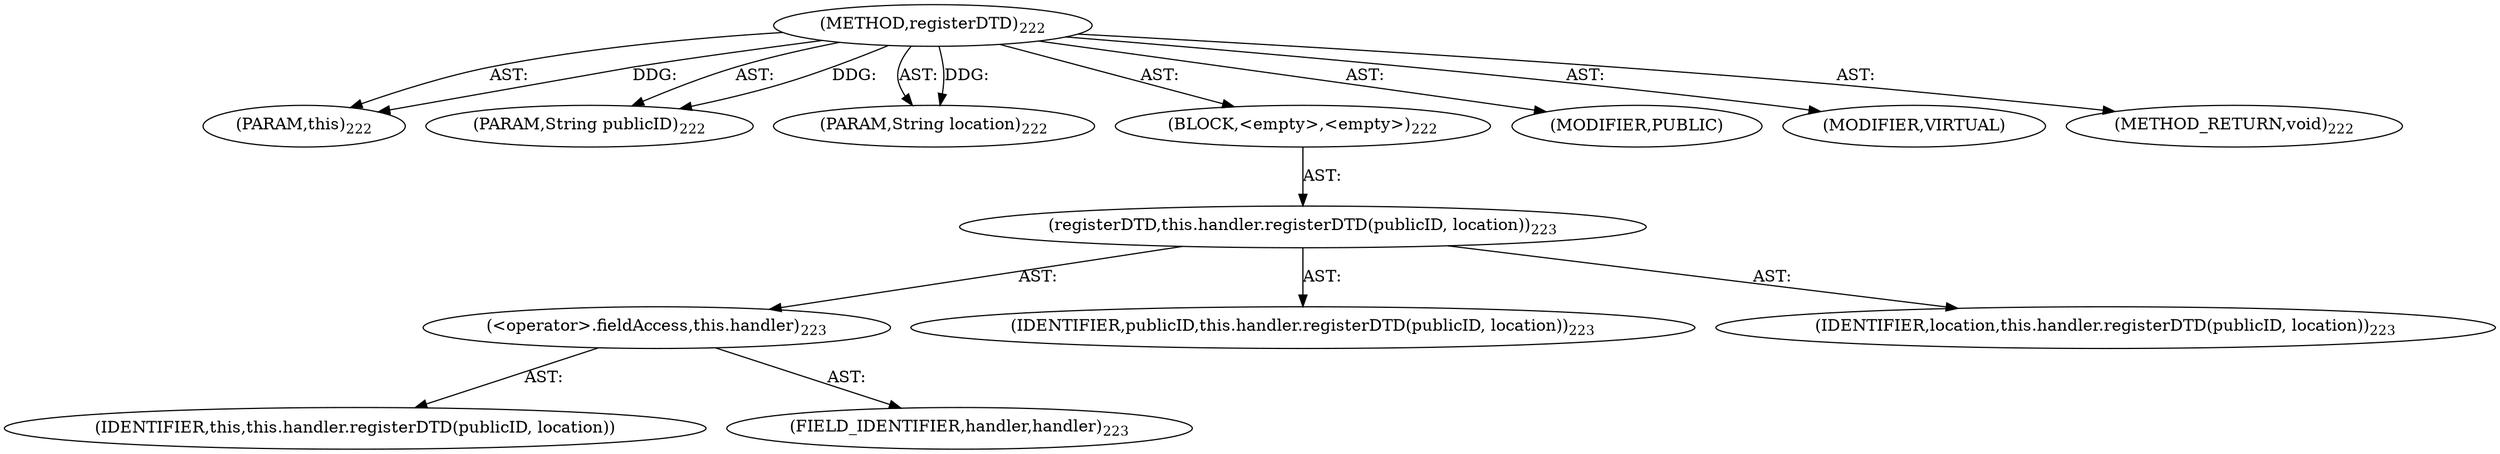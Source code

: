 digraph "registerDTD" {  
"111669149699" [label = <(METHOD,registerDTD)<SUB>222</SUB>> ]
"115964117034" [label = <(PARAM,this)<SUB>222</SUB>> ]
"115964117035" [label = <(PARAM,String publicID)<SUB>222</SUB>> ]
"115964117036" [label = <(PARAM,String location)<SUB>222</SUB>> ]
"25769803781" [label = <(BLOCK,&lt;empty&gt;,&lt;empty&gt;)<SUB>222</SUB>> ]
"30064771118" [label = <(registerDTD,this.handler.registerDTD(publicID, location))<SUB>223</SUB>> ]
"30064771119" [label = <(&lt;operator&gt;.fieldAccess,this.handler)<SUB>223</SUB>> ]
"68719476817" [label = <(IDENTIFIER,this,this.handler.registerDTD(publicID, location))> ]
"55834574863" [label = <(FIELD_IDENTIFIER,handler,handler)<SUB>223</SUB>> ]
"68719476818" [label = <(IDENTIFIER,publicID,this.handler.registerDTD(publicID, location))<SUB>223</SUB>> ]
"68719476819" [label = <(IDENTIFIER,location,this.handler.registerDTD(publicID, location))<SUB>223</SUB>> ]
"133143986200" [label = <(MODIFIER,PUBLIC)> ]
"133143986201" [label = <(MODIFIER,VIRTUAL)> ]
"128849018883" [label = <(METHOD_RETURN,void)<SUB>222</SUB>> ]
  "111669149699" -> "115964117034"  [ label = "AST: "] 
  "111669149699" -> "115964117035"  [ label = "AST: "] 
  "111669149699" -> "115964117036"  [ label = "AST: "] 
  "111669149699" -> "25769803781"  [ label = "AST: "] 
  "111669149699" -> "133143986200"  [ label = "AST: "] 
  "111669149699" -> "133143986201"  [ label = "AST: "] 
  "111669149699" -> "128849018883"  [ label = "AST: "] 
  "25769803781" -> "30064771118"  [ label = "AST: "] 
  "30064771118" -> "30064771119"  [ label = "AST: "] 
  "30064771118" -> "68719476818"  [ label = "AST: "] 
  "30064771118" -> "68719476819"  [ label = "AST: "] 
  "30064771119" -> "68719476817"  [ label = "AST: "] 
  "30064771119" -> "55834574863"  [ label = "AST: "] 
  "111669149699" -> "115964117034"  [ label = "DDG: "] 
  "111669149699" -> "115964117035"  [ label = "DDG: "] 
  "111669149699" -> "115964117036"  [ label = "DDG: "] 
}
